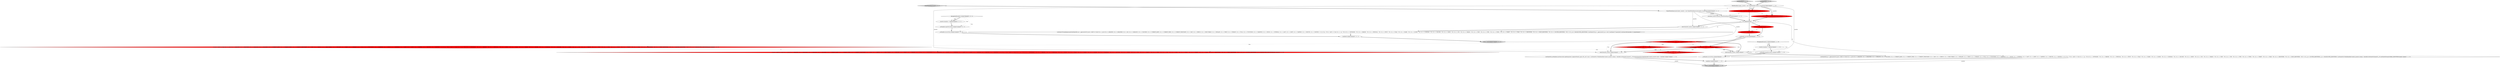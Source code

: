 digraph {
15 [style = filled, label = "TableIdentifierContext _localctx = new TableIdentifierContext(_ctx,getState())@@@3@@@['1', '1', '0']", fillcolor = white, shape = ellipse image = "AAA0AAABBB1BBB"];
29 [style = filled, label = "_errHandler.recover(this,re)@@@32@@@['0', '0', '1']", fillcolor = white, shape = ellipse image = "AAA0AAABBB3BBB"];
20 [style = filled, label = "setState(827)@@@7@@@['0', '1', '0']", fillcolor = red, shape = ellipse image = "AAA1AAABBB2BBB"];
5 [style = filled, label = "int _la@@@5@@@['1', '1', '1']", fillcolor = white, shape = ellipse image = "AAA0AAABBB1BBB"];
8 [style = filled, label = "_localctx.exception = re@@@46@@@['1', '1', '0']", fillcolor = white, shape = ellipse image = "AAA0AAABBB1BBB"];
13 [style = filled, label = "_errHandler.recover(this,re)@@@48@@@['1', '1', '0']", fillcolor = white, shape = ellipse image = "AAA0AAABBB1BBB"];
22 [style = filled, label = "getInterpreter().adaptivePredict(_input,110,_ctx)@@@9@@@['0', '1', '0']", fillcolor = red, shape = diamond image = "AAA1AAABBB2BBB"];
14 [style = filled, label = "getInterpreter().adaptivePredict(_input,109,_ctx)@@@9@@@['1', '0', '0']", fillcolor = red, shape = diamond image = "AAA1AAABBB1BBB"];
32 [style = filled, label = "NamedValueExpressionContext _localctx = new NamedValueExpressionContext(_ctx,getState())@@@3@@@['0', '0', '1']", fillcolor = white, shape = ellipse image = "AAA0AAABBB3BBB"];
0 [style = filled, label = "{setState(824)_errHandler.sync(this)switch (getInterpreter().adaptivePredict(_input,109,_ctx)) {case 1:{setState(821)((TableIdentifierContext)_localctx).catalog = identifier()setState(822)match(T__3)}breaksetState(826)((TableIdentifierContext)_localctx).name = identifier()}@@@27@@@['1', '1', '0']", fillcolor = white, shape = ellipse image = "AAA0AAABBB1BBB"];
21 [style = filled, label = "tableIdentifier['0', '1', '0']", fillcolor = lightgray, shape = diamond image = "AAA0AAABBB2BBB"];
16 [style = filled, label = "_errHandler.sync(this)@@@8@@@['1', '1', '0']", fillcolor = white, shape = ellipse image = "AAA0AAABBB1BBB"];
25 [style = filled, label = "return _localctx@@@37@@@['0', '0', '1']", fillcolor = lightgray, shape = ellipse image = "AAA0AAABBB3BBB"];
23 [style = filled, label = "(((_la) & ~0x3f) == 0 && ((1L << _la) & ((1L << ANALYZE) | (1L << ANALYZED) | (1L << CATALOGS) | (1L << COLUMNS) | (1L << CURRENT_DATE) | (1L << CURRENT_TIME) | (1L << CURRENT_TIMESTAMP) | (1L << DAY) | (1L << DEBUG) | (1L << EXECUTABLE) | (1L << EXPLAIN) | (1L << FIRST) | (1L << FORMAT) | (1L << FULL) | (1L << FUNCTIONS) | (1L << GRAPHVIZ) | (1L << HOUR) | (1L << INTERVAL) | (1L << LAST) | (1L << LIMIT) | (1L << MAPPED) | (1L << MINUTE) | (1L << MONTH))) != 0) || ((((_la - 70)) & ~0x3f) == 0 && ((1L << (_la - 70)) & ((1L << (OPTIMIZED - 70)) | (1L << (PARSED - 70)) | (1L << (PHYSICAL - 70)) | (1L << (PIVOT - 70)) | (1L << (PLAN - 70)) | (1L << (RLIKE - 70)) | (1L << (QUERY - 70)) | (1L << (SCHEMAS - 70)) | (1L << (SECOND - 70)) | (1L << (SHOW - 70)) | (1L << (SYS - 70)) | (1L << (TABLES - 70)) | (1L << (TEXT - 70)) | (1L << (TOP - 70)) | (1L << (TYPE - 70)) | (1L << (TYPES - 70)) | (1L << (VERIFY - 70)) | (1L << (YEAR - 70)) | (1L << (IDENTIFIER - 70)) | (1L << (DIGIT_IDENTIFIER - 70)))) != 0) || _la == QUOTED_IDENTIFIER || _la == BACKQUOTED_IDENTIFIER@@@14@@@['0', '1', '0']", fillcolor = red, shape = diamond image = "AAA1AAABBB2BBB"];
4 [style = filled, label = "enterOuterAlt(_localctx,2)@@@26@@@['1', '1', '0']", fillcolor = white, shape = ellipse image = "AAA0AAABBB1BBB"];
24 [style = filled, label = "getInterpreter().adaptivePredict(_input,109,_ctx)@@@30@@@['0', '1', '0']", fillcolor = red, shape = diamond image = "AAA1AAABBB2BBB"];
2 [style = filled, label = "tableIdentifier['1', '0', '0']", fillcolor = lightgray, shape = diamond image = "AAA0AAABBB1BBB"];
1 [style = filled, label = "return _localctx@@@53@@@['1', '1', '0']", fillcolor = lightgray, shape = ellipse image = "AAA0AAABBB1BBB"];
19 [style = filled, label = "enterRule(_localctx,106,RULE_tableIdentifier)@@@4@@@['0', '1', '0']", fillcolor = red, shape = ellipse image = "AAA1AAABBB2BBB"];
35 [style = filled, label = "enterRule(_localctx,48,RULE_namedValueExpression)@@@4@@@['0', '0', '1']", fillcolor = white, shape = ellipse image = "AAA0AAABBB3BBB"];
12 [style = filled, label = "RecognitionException re@@@45@@@['1', '1', '0']", fillcolor = white, shape = diamond image = "AAA0AAABBB1BBB"];
28 [style = filled, label = "RecognitionException re@@@29@@@['0', '0', '1']", fillcolor = white, shape = diamond image = "AAA0AAABBB3BBB"];
3 [style = filled, label = "_errHandler.reportError(this,re)@@@47@@@['1', '1', '0']", fillcolor = white, shape = ellipse image = "AAA0AAABBB1BBB"];
27 [style = filled, label = "{setState(476)valueExpression(0)setState(481)_la = _input.LA(1)if ((((_la) & ~0x3f) == 0 && ((1L << _la) & ((1L << ANALYZE) | (1L << ANALYZED) | (1L << AS) | (1L << CATALOGS) | (1L << COLUMNS) | (1L << CURRENT_DATE) | (1L << CURRENT_TIME) | (1L << CURRENT_TIMESTAMP) | (1L << DAY) | (1L << DEBUG) | (1L << EXECUTABLE) | (1L << EXPLAIN) | (1L << FIRST) | (1L << FORMAT) | (1L << FULL) | (1L << FUNCTIONS) | (1L << GRAPHVIZ) | (1L << HOUR) | (1L << INTERVAL) | (1L << LAST) | (1L << LIMIT) | (1L << MAPPED) | (1L << MINUTE) | (1L << MONTH))) != 0) || ((((_la - 70)) & ~0x3f) == 0 && ((1L << (_la - 70)) & ((1L << (OPTIMIZED - 70)) | (1L << (PARSED - 70)) | (1L << (PHYSICAL - 70)) | (1L << (PIVOT - 70)) | (1L << (PLAN - 70)) | (1L << (RLIKE - 70)) | (1L << (QUERY - 70)) | (1L << (SCHEMAS - 70)) | (1L << (SECOND - 70)) | (1L << (SHOW - 70)) | (1L << (SYS - 70)) | (1L << (TABLES - 70)) | (1L << (TEXT - 70)) | (1L << (TYPE - 70)) | (1L << (TYPES - 70)) | (1L << (VERIFY - 70)) | (1L << (YEAR - 70)) | (1L << (IDENTIFIER - 70)) | (1L << (DIGIT_IDENTIFIER - 70)) | (1L << (QUOTED_IDENTIFIER - 70)))) != 0) || _la == BACKQUOTED_IDENTIFIER) {{setState(478)_la = _input.LA(1)if (_la == AS) {{setState(477)match(AS)}}setState(480)identifier()}}}@@@8@@@['0', '0', '1']", fillcolor = white, shape = ellipse image = "AAA0AAABBB3BBB"];
6 [style = filled, label = "{exitRule()}@@@50@@@['1', '1', '0']", fillcolor = white, shape = ellipse image = "AAA0AAABBB1BBB"];
9 [style = filled, label = "enterRule(_localctx,104,RULE_tableIdentifier)@@@4@@@['1', '0', '0']", fillcolor = red, shape = ellipse image = "AAA1AAABBB1BBB"];
10 [style = filled, label = "{setState(818)_la = _input.LA(1)if ((((_la) & ~0x3f) == 0 && ((1L << _la) & ((1L << ANALYZE) | (1L << ANALYZED) | (1L << CATALOGS) | (1L << COLUMNS) | (1L << CURRENT_DATE) | (1L << CURRENT_TIME) | (1L << CURRENT_TIMESTAMP) | (1L << DAY) | (1L << DEBUG) | (1L << EXECUTABLE) | (1L << EXPLAIN) | (1L << FIRST) | (1L << FORMAT) | (1L << FULL) | (1L << FUNCTIONS) | (1L << GRAPHVIZ) | (1L << HOUR) | (1L << INTERVAL) | (1L << LAST) | (1L << LIMIT) | (1L << MAPPED) | (1L << MINUTE) | (1L << MONTH))) != 0) || ((((_la - 70)) & ~0x3f) == 0 && ((1L << (_la - 70)) & ((1L << (OPTIMIZED - 70)) | (1L << (PARSED - 70)) | (1L << (PHYSICAL - 70)) | (1L << (PIVOT - 70)) | (1L << (PLAN - 70)) | (1L << (RLIKE - 70)) | (1L << (QUERY - 70)) | (1L << (SCHEMAS - 70)) | (1L << (SECOND - 70)) | (1L << (SHOW - 70)) | (1L << (SYS - 70)) | (1L << (TABLES - 70)) | (1L << (TEXT - 70)) | (1L << (TOP - 70)) | (1L << (TYPE - 70)) | (1L << (TYPES - 70)) | (1L << (VERIFY - 70)) | (1L << (YEAR - 70)) | (1L << (IDENTIFIER - 70)) | (1L << (DIGIT_IDENTIFIER - 70)))) != 0) || _la == QUOTED_IDENTIFIER || _la == BACKQUOTED_IDENTIFIER) {{setState(815)((TableIdentifierContext)_localctx).catalog = identifier()setState(816)match(T__3)}}setState(820)match(TABLE_IDENTIFIER)}@@@11@@@['1', '1', '0']", fillcolor = white, shape = ellipse image = "AAA0AAABBB1BBB"];
30 [style = filled, label = "_localctx.exception = re@@@30@@@['0', '0', '1']", fillcolor = white, shape = ellipse image = "AAA0AAABBB3BBB"];
17 [style = filled, label = "getInterpreter().adaptivePredict(_input,108,_ctx)@@@30@@@['1', '0', '0']", fillcolor = red, shape = diamond image = "AAA1AAABBB1BBB"];
7 [style = filled, label = "setState(819)@@@7@@@['1', '0', '0']", fillcolor = red, shape = ellipse image = "AAA1AAABBB1BBB"];
18 [style = filled, label = "enterOuterAlt(_localctx,1)@@@10@@@['1', '1', '0']", fillcolor = white, shape = ellipse image = "AAA0AAABBB1BBB"];
26 [style = filled, label = "_errHandler.reportError(this,re)@@@31@@@['0', '0', '1']", fillcolor = white, shape = ellipse image = "AAA0AAABBB3BBB"];
33 [style = filled, label = "namedValueExpression['0', '0', '1']", fillcolor = lightgray, shape = diamond image = "AAA0AAABBB3BBB"];
31 [style = filled, label = "{exitRule()}@@@34@@@['0', '0', '1']", fillcolor = white, shape = ellipse image = "AAA0AAABBB3BBB"];
34 [style = filled, label = "enterOuterAlt(_localctx,1)@@@7@@@['0', '0', '1']", fillcolor = white, shape = ellipse image = "AAA0AAABBB3BBB"];
11 [style = filled, label = "(((_la) & ~0x3f) == 0 && ((1L << _la) & ((1L << ANALYZE) | (1L << ANALYZED) | (1L << CATALOGS) | (1L << COLUMNS) | (1L << CURRENT_DATE) | (1L << CURRENT_TIME) | (1L << CURRENT_TIMESTAMP) | (1L << DAY) | (1L << DEBUG) | (1L << EXECUTABLE) | (1L << EXPLAIN) | (1L << FIRST) | (1L << FORMAT) | (1L << FULL) | (1L << FUNCTIONS) | (1L << GRAPHVIZ) | (1L << HOUR) | (1L << INTERVAL) | (1L << LAST) | (1L << LIMIT) | (1L << MAPPED) | (1L << MINUTE) | (1L << MONTH))) != 0) || ((((_la - 70)) & ~0x3f) == 0 && ((1L << (_la - 70)) & ((1L << (OPTIMIZED - 70)) | (1L << (PARSED - 70)) | (1L << (PHYSICAL - 70)) | (1L << (PIVOT - 70)) | (1L << (PLAN - 70)) | (1L << (RLIKE - 70)) | (1L << (QUERY - 70)) | (1L << (SCHEMAS - 70)) | (1L << (SECOND - 70)) | (1L << (SHOW - 70)) | (1L << (SYS - 70)) | (1L << (TABLES - 70)) | (1L << (TEXT - 70)) | (1L << (TYPE - 70)) | (1L << (TYPES - 70)) | (1L << (VERIFY - 70)) | (1L << (YEAR - 70)) | (1L << (IDENTIFIER - 70)) | (1L << (DIGIT_IDENTIFIER - 70)) | (1L << (QUOTED_IDENTIFIER - 70)))) != 0) || _la == BACKQUOTED_IDENTIFIER@@@14@@@['1', '0', '0']", fillcolor = red, shape = diamond image = "AAA1AAABBB1BBB"];
32->35 [style = bold, label=""];
12->3 [style = dotted, label="true"];
15->9 [style = solid, label="_localctx"];
31->25 [style = bold, label=""];
22->18 [style = dotted, label="true"];
22->23 [style = dotted, label="true"];
28->30 [style = bold, label=""];
5->20 [style = bold, label=""];
17->24 [style = dashed, label="0"];
0->6 [style = bold, label=""];
12->8 [style = dotted, label="true"];
21->15 [style = bold, label=""];
26->29 [style = bold, label=""];
29->31 [style = bold, label=""];
8->3 [style = bold, label=""];
30->26 [style = bold, label=""];
7->20 [style = dashed, label="0"];
15->4 [style = solid, label="_localctx"];
27->31 [style = bold, label=""];
14->22 [style = dashed, label="0"];
5->10 [style = solid, label="_la"];
11->23 [style = dashed, label="0"];
15->32 [style = dashed, label="0"];
5->27 [style = solid, label="_la"];
22->24 [style = dotted, label="true"];
15->19 [style = bold, label=""];
16->22 [style = bold, label=""];
32->34 [style = solid, label="_localctx"];
10->6 [style = bold, label=""];
15->18 [style = solid, label="_localctx"];
4->0 [style = bold, label=""];
15->19 [style = solid, label="_localctx"];
22->4 [style = bold, label=""];
5->34 [style = bold, label=""];
9->35 [style = dashed, label="0"];
9->19 [style = dashed, label="0"];
35->5 [style = bold, label=""];
19->5 [style = bold, label=""];
6->1 [style = bold, label=""];
14->17 [style = dotted, label="true"];
28->30 [style = dotted, label="true"];
28->29 [style = dotted, label="true"];
22->18 [style = bold, label=""];
12->13 [style = dotted, label="true"];
20->16 [style = bold, label=""];
18->10 [style = bold, label=""];
15->9 [style = bold, label=""];
12->8 [style = bold, label=""];
28->26 [style = dotted, label="true"];
10->1 [style = solid, label="_localctx"];
7->16 [style = bold, label=""];
2->15 [style = bold, label=""];
9->5 [style = bold, label=""];
3->13 [style = bold, label=""];
5->7 [style = bold, label=""];
16->14 [style = bold, label=""];
14->18 [style = bold, label=""];
33->32 [style = bold, label=""];
32->35 [style = solid, label="_localctx"];
14->11 [style = dotted, label="true"];
0->1 [style = solid, label="_localctx"];
13->6 [style = bold, label=""];
14->4 [style = dotted, label="true"];
34->27 [style = bold, label=""];
22->4 [style = dotted, label="true"];
14->18 [style = dotted, label="true"];
14->4 [style = bold, label=""];
32->25 [style = solid, label="_localctx"];
}
